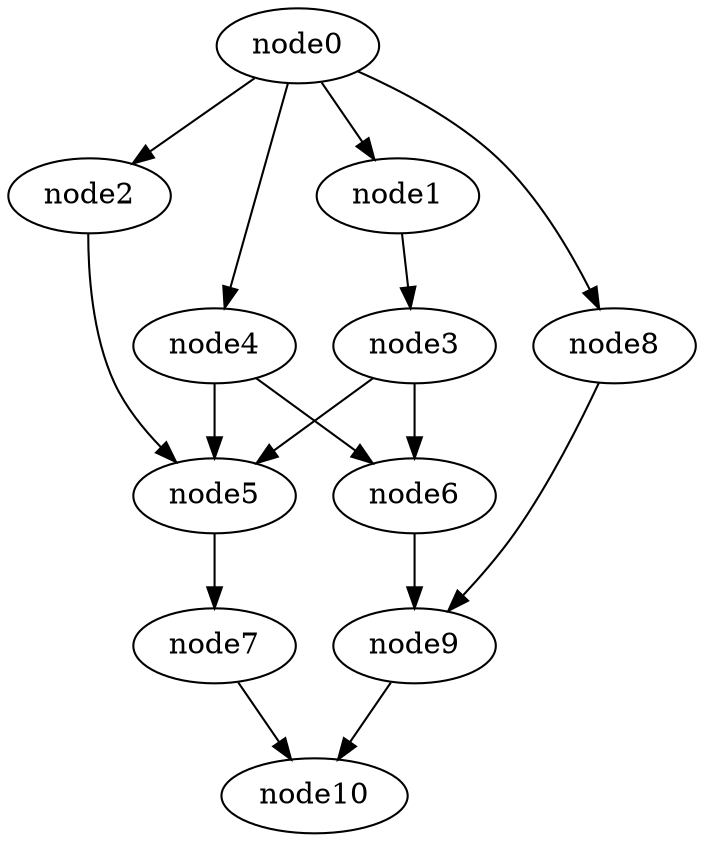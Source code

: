 digraph g{
	node10
	node9 -> node10
	node8 -> node9
	node7 -> node10
	node6 -> node9
	node5 -> node7
	node4 -> node6
	node4 -> node5
	node3 -> node6
	node3 -> node5
	node2 -> node5
	node1 -> node3
	node0 -> node8
	node0 -> node4
	node0 -> node2
	node0 -> node1
}

